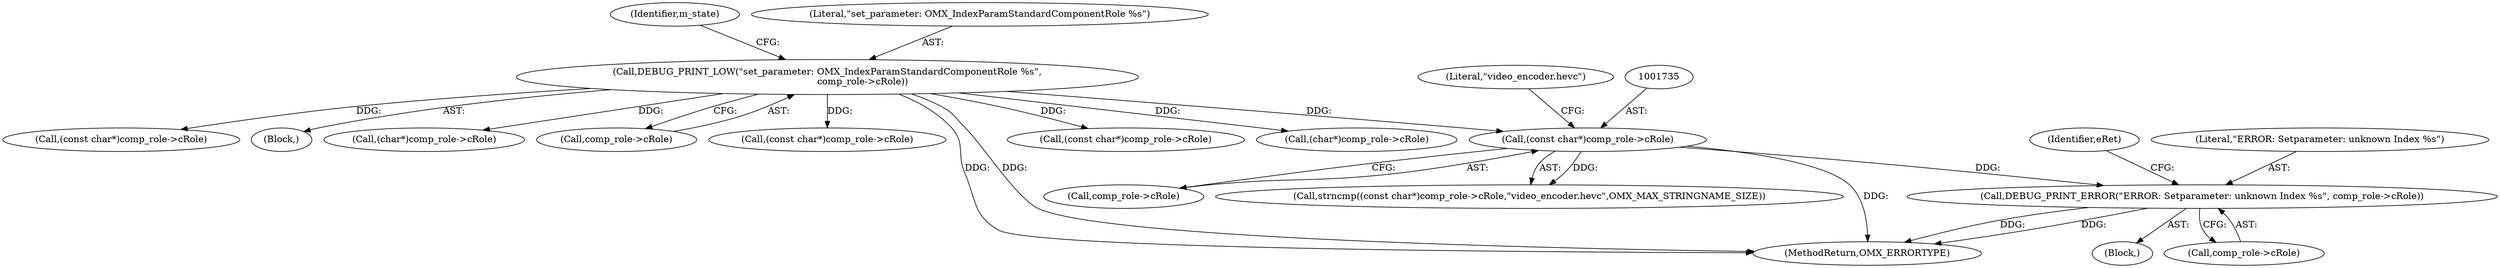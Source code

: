 digraph "0_Android_560ccdb509a7b86186fac0fce1b25bd9a3e6a6e8_7@pointer" {
"1001750" [label="(Call,DEBUG_PRINT_ERROR(\"ERROR: Setparameter: unknown Index %s\", comp_role->cRole))"];
"1001734" [label="(Call,(const char*)comp_role->cRole)"];
"1001513" [label="(Call,DEBUG_PRINT_LOW(\"set_parameter: OMX_IndexParamStandardComponentRole %s\",\n                        comp_role->cRole))"];
"1001749" [label="(Block,)"];
"1001756" [label="(Identifier,eRet)"];
"1001623" [label="(Call,(const char*)comp_role->cRole)"];
"1001734" [label="(Call,(const char*)comp_role->cRole)"];
"1001521" [label="(Identifier,m_state)"];
"1001733" [label="(Call,strncmp((const char*)comp_role->cRole,\"video_encoder.hevc\",OMX_MAX_STRINGNAME_SIZE))"];
"1001750" [label="(Call,DEBUG_PRINT_ERROR(\"ERROR: Setparameter: unknown Index %s\", comp_role->cRole))"];
"1001586" [label="(Call,(char*)comp_role->cRole)"];
"1001660" [label="(Call,(const char*)comp_role->cRole)"];
"1001503" [label="(Block,)"];
"1001549" [label="(Call,(char*)comp_role->cRole)"];
"1001752" [label="(Call,comp_role->cRole)"];
"1001515" [label="(Call,comp_role->cRole)"];
"1001739" [label="(Literal,\"video_encoder.hevc\")"];
"1001514" [label="(Literal,\"set_parameter: OMX_IndexParamStandardComponentRole %s\")"];
"1001751" [label="(Literal,\"ERROR: Setparameter: unknown Index %s\")"];
"1001697" [label="(Call,(const char*)comp_role->cRole)"];
"1001513" [label="(Call,DEBUG_PRINT_LOW(\"set_parameter: OMX_IndexParamStandardComponentRole %s\",\n                        comp_role->cRole))"];
"1002913" [label="(MethodReturn,OMX_ERRORTYPE)"];
"1001736" [label="(Call,comp_role->cRole)"];
"1001750" -> "1001749"  [label="AST: "];
"1001750" -> "1001752"  [label="CFG: "];
"1001751" -> "1001750"  [label="AST: "];
"1001752" -> "1001750"  [label="AST: "];
"1001756" -> "1001750"  [label="CFG: "];
"1001750" -> "1002913"  [label="DDG: "];
"1001750" -> "1002913"  [label="DDG: "];
"1001734" -> "1001750"  [label="DDG: "];
"1001734" -> "1001733"  [label="AST: "];
"1001734" -> "1001736"  [label="CFG: "];
"1001735" -> "1001734"  [label="AST: "];
"1001736" -> "1001734"  [label="AST: "];
"1001739" -> "1001734"  [label="CFG: "];
"1001734" -> "1002913"  [label="DDG: "];
"1001734" -> "1001733"  [label="DDG: "];
"1001513" -> "1001734"  [label="DDG: "];
"1001513" -> "1001503"  [label="AST: "];
"1001513" -> "1001515"  [label="CFG: "];
"1001514" -> "1001513"  [label="AST: "];
"1001515" -> "1001513"  [label="AST: "];
"1001521" -> "1001513"  [label="CFG: "];
"1001513" -> "1002913"  [label="DDG: "];
"1001513" -> "1002913"  [label="DDG: "];
"1001513" -> "1001549"  [label="DDG: "];
"1001513" -> "1001586"  [label="DDG: "];
"1001513" -> "1001623"  [label="DDG: "];
"1001513" -> "1001660"  [label="DDG: "];
"1001513" -> "1001697"  [label="DDG: "];
}
